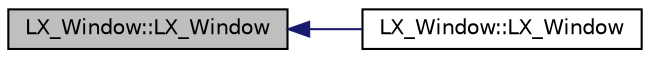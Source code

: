 digraph "LX_Window::LX_Window"
{
  edge [fontname="Helvetica",fontsize="10",labelfontname="Helvetica",labelfontsize="10"];
  node [fontname="Helvetica",fontsize="10",shape=record];
  rankdir="LR";
  Node1 [label="LX_Window::LX_Window",height=0.2,width=0.4,color="black", fillcolor="grey75", style="filled" fontcolor="black"];
  Node1 -> Node2 [dir="back",color="midnightblue",fontsize="10",style="solid",fontname="Helvetica"];
  Node2 [label="LX_Window::LX_Window",height=0.2,width=0.4,color="black", fillcolor="white", style="filled",URL="$class_l_x___window.html#aa2ea7dc22aae553fe3bb6587a15c8422"];
}
